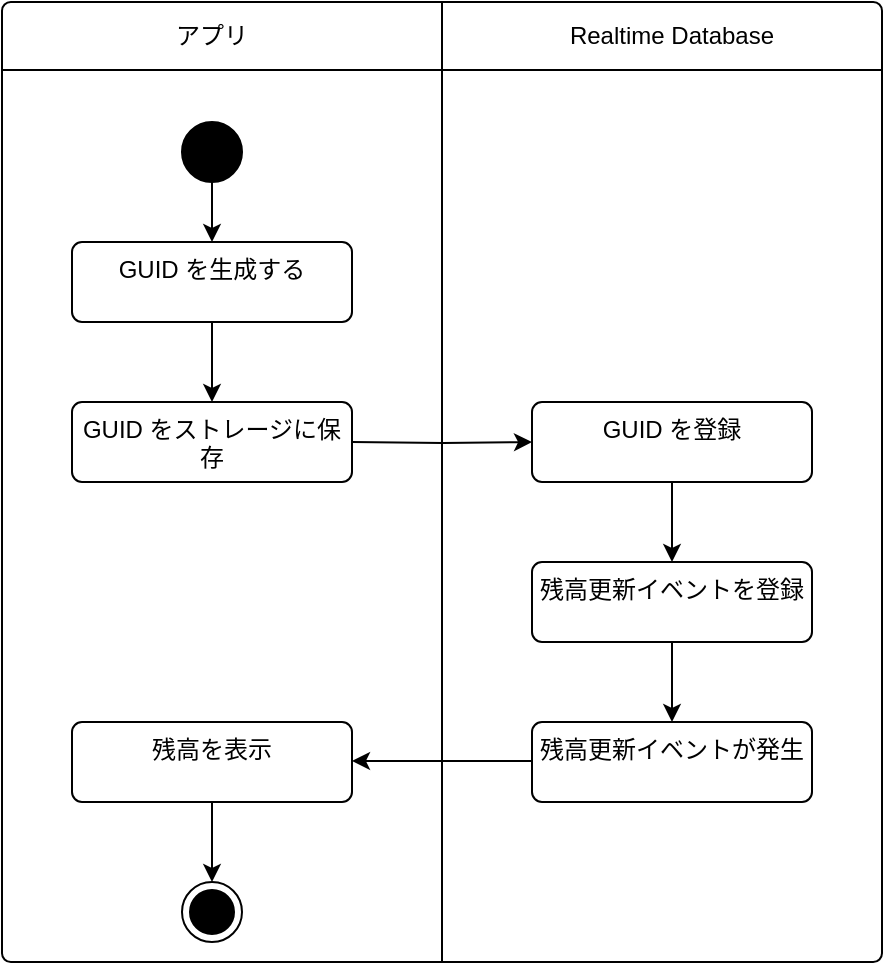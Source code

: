 <mxfile version="24.4.8" type="device" pages="3">
  <diagram name="アプリ初回起動時" id="Tu2F6BnKddibEpa65Hs2">
    <mxGraphModel dx="718" dy="675" grid="1" gridSize="10" guides="1" tooltips="1" connect="1" arrows="1" fold="1" page="1" pageScale="1" pageWidth="827" pageHeight="1169" math="0" shadow="0">
      <root>
        <mxCell id="0" />
        <mxCell id="1" parent="0" />
        <mxCell id="Rcdxc-_7xel-UXi-4hXF-8" value="" style="rounded=1;whiteSpace=wrap;html=1;arcSize=1;" vertex="1" parent="1">
          <mxGeometry x="520" y="40" width="440" height="480" as="geometry" />
        </mxCell>
        <mxCell id="Rcdxc-_7xel-UXi-4hXF-9" value="" style="line;strokeWidth=1;fillColor=none;align=left;verticalAlign=middle;spacingTop=-1;spacingLeft=3;spacingRight=3;rotatable=0;labelPosition=right;points=[];portConstraint=eastwest;strokeColor=inherit;" vertex="1" parent="1">
          <mxGeometry x="520" y="70" width="440" height="8" as="geometry" />
        </mxCell>
        <mxCell id="Rcdxc-_7xel-UXi-4hXF-10" value="" style="endArrow=none;html=1;rounded=0;exitX=0.5;exitY=1;exitDx=0;exitDy=0;" edge="1" parent="1" source="Rcdxc-_7xel-UXi-4hXF-8">
          <mxGeometry width="50" height="50" relative="1" as="geometry">
            <mxPoint x="690" y="90" as="sourcePoint" />
            <mxPoint x="740" y="40" as="targetPoint" />
          </mxGeometry>
        </mxCell>
        <mxCell id="Rcdxc-_7xel-UXi-4hXF-17" style="edgeStyle=orthogonalEdgeStyle;rounded=0;orthogonalLoop=1;jettySize=auto;html=1;entryX=0.5;entryY=0;entryDx=0;entryDy=0;" edge="1" parent="1" source="Rcdxc-_7xel-UXi-4hXF-11" target="Rcdxc-_7xel-UXi-4hXF-12">
          <mxGeometry relative="1" as="geometry" />
        </mxCell>
        <mxCell id="Rcdxc-_7xel-UXi-4hXF-11" value="" style="ellipse;fillColor=strokeColor;html=1;" vertex="1" parent="1">
          <mxGeometry x="610" y="100" width="30" height="30" as="geometry" />
        </mxCell>
        <mxCell id="Rcdxc-_7xel-UXi-4hXF-19" style="edgeStyle=orthogonalEdgeStyle;rounded=0;orthogonalLoop=1;jettySize=auto;html=1;entryX=0;entryY=0.5;entryDx=0;entryDy=0;" edge="1" parent="1" target="Rcdxc-_7xel-UXi-4hXF-18">
          <mxGeometry relative="1" as="geometry">
            <mxPoint x="695" y="260" as="sourcePoint" />
          </mxGeometry>
        </mxCell>
        <mxCell id="Rcdxc-_7xel-UXi-4hXF-24" style="edgeStyle=orthogonalEdgeStyle;rounded=0;orthogonalLoop=1;jettySize=auto;html=1;entryX=0.5;entryY=0;entryDx=0;entryDy=0;" edge="1" parent="1" source="Rcdxc-_7xel-UXi-4hXF-12" target="Rcdxc-_7xel-UXi-4hXF-20">
          <mxGeometry relative="1" as="geometry" />
        </mxCell>
        <mxCell id="Rcdxc-_7xel-UXi-4hXF-12" value="GUID を生成する" style="html=1;align=center;verticalAlign=top;rounded=1;absoluteArcSize=1;arcSize=10;dashed=0;whiteSpace=wrap;" vertex="1" parent="1">
          <mxGeometry x="555" y="160" width="140" height="40" as="geometry" />
        </mxCell>
        <mxCell id="Rcdxc-_7xel-UXi-4hXF-13" value="アプリ" style="text;html=1;align=center;verticalAlign=middle;whiteSpace=wrap;rounded=0;" vertex="1" parent="1">
          <mxGeometry x="595" y="42" width="60" height="30" as="geometry" />
        </mxCell>
        <mxCell id="Rcdxc-_7xel-UXi-4hXF-16" value="Realtime Database" style="text;html=1;align=center;verticalAlign=middle;whiteSpace=wrap;rounded=0;" vertex="1" parent="1">
          <mxGeometry x="800" y="42" width="110" height="30" as="geometry" />
        </mxCell>
        <mxCell id="Rcdxc-_7xel-UXi-4hXF-22" style="edgeStyle=orthogonalEdgeStyle;rounded=0;orthogonalLoop=1;jettySize=auto;html=1;" edge="1" parent="1" source="Rcdxc-_7xel-UXi-4hXF-18">
          <mxGeometry relative="1" as="geometry">
            <mxPoint x="855" y="320" as="targetPoint" />
          </mxGeometry>
        </mxCell>
        <mxCell id="Rcdxc-_7xel-UXi-4hXF-18" value="GUID を登録" style="html=1;align=center;verticalAlign=top;rounded=1;absoluteArcSize=1;arcSize=10;dashed=0;whiteSpace=wrap;" vertex="1" parent="1">
          <mxGeometry x="785" y="240" width="140" height="40" as="geometry" />
        </mxCell>
        <mxCell id="Rcdxc-_7xel-UXi-4hXF-20" value="GUID をストレージに保存" style="html=1;align=center;verticalAlign=top;rounded=1;absoluteArcSize=1;arcSize=10;dashed=0;whiteSpace=wrap;" vertex="1" parent="1">
          <mxGeometry x="555" y="240" width="140" height="40" as="geometry" />
        </mxCell>
        <mxCell id="Rcdxc-_7xel-UXi-4hXF-23" style="edgeStyle=orthogonalEdgeStyle;rounded=0;orthogonalLoop=1;jettySize=auto;html=1;entryX=1;entryY=0.5;entryDx=0;entryDy=0;" edge="1" parent="1">
          <mxGeometry relative="1" as="geometry">
            <mxPoint x="785" y="419.5" as="sourcePoint" />
            <mxPoint x="695" y="419.5" as="targetPoint" />
          </mxGeometry>
        </mxCell>
        <mxCell id="Rcdxc-_7xel-UXi-4hXF-26" style="edgeStyle=orthogonalEdgeStyle;rounded=0;orthogonalLoop=1;jettySize=auto;html=1;" edge="1" parent="1" source="Rcdxc-_7xel-UXi-4hXF-21" target="Rcdxc-_7xel-UXi-4hXF-25">
          <mxGeometry relative="1" as="geometry" />
        </mxCell>
        <mxCell id="Rcdxc-_7xel-UXi-4hXF-21" value="残高更新イベントを登録" style="html=1;align=center;verticalAlign=top;rounded=1;absoluteArcSize=1;arcSize=10;dashed=0;whiteSpace=wrap;" vertex="1" parent="1">
          <mxGeometry x="785" y="320" width="140" height="40" as="geometry" />
        </mxCell>
        <mxCell id="Rcdxc-_7xel-UXi-4hXF-25" value="残高更新イベントが発生" style="html=1;align=center;verticalAlign=top;rounded=1;absoluteArcSize=1;arcSize=10;dashed=0;whiteSpace=wrap;" vertex="1" parent="1">
          <mxGeometry x="785" y="400" width="140" height="40" as="geometry" />
        </mxCell>
        <mxCell id="0lg9xXu4hSXiHYOvOTL5-3" style="edgeStyle=orthogonalEdgeStyle;rounded=0;orthogonalLoop=1;jettySize=auto;html=1;entryX=0.5;entryY=0;entryDx=0;entryDy=0;" edge="1" parent="1" source="Rcdxc-_7xel-UXi-4hXF-27" target="0lg9xXu4hSXiHYOvOTL5-2">
          <mxGeometry relative="1" as="geometry" />
        </mxCell>
        <mxCell id="Rcdxc-_7xel-UXi-4hXF-27" value="残高を表示" style="html=1;align=center;verticalAlign=top;rounded=1;absoluteArcSize=1;arcSize=10;dashed=0;whiteSpace=wrap;" vertex="1" parent="1">
          <mxGeometry x="555" y="400" width="140" height="40" as="geometry" />
        </mxCell>
        <mxCell id="0lg9xXu4hSXiHYOvOTL5-2" value="" style="ellipse;html=1;shape=endState;fillColor=strokeColor;" vertex="1" parent="1">
          <mxGeometry x="610" y="480" width="30" height="30" as="geometry" />
        </mxCell>
      </root>
    </mxGraphModel>
  </diagram>
  <diagram id="VSj1zo-bhvWg6m9tfq-D" name="アプリ再起動時">
    <mxGraphModel dx="416" dy="391" grid="1" gridSize="10" guides="1" tooltips="1" connect="1" arrows="1" fold="1" page="1" pageScale="1" pageWidth="827" pageHeight="1169" math="0" shadow="0">
      <root>
        <mxCell id="0" />
        <mxCell id="1" parent="0" />
        <mxCell id="xUsrllP5Jz2IELpDCt5k-1" value="" style="rounded=1;whiteSpace=wrap;html=1;arcSize=1;" vertex="1" parent="1">
          <mxGeometry x="520" y="40" width="440" height="320" as="geometry" />
        </mxCell>
        <mxCell id="xUsrllP5Jz2IELpDCt5k-2" value="" style="line;strokeWidth=1;fillColor=none;align=left;verticalAlign=middle;spacingTop=-1;spacingLeft=3;spacingRight=3;rotatable=0;labelPosition=right;points=[];portConstraint=eastwest;strokeColor=inherit;" vertex="1" parent="1">
          <mxGeometry x="520" y="70" width="440" height="8" as="geometry" />
        </mxCell>
        <mxCell id="xUsrllP5Jz2IELpDCt5k-3" value="" style="endArrow=none;html=1;rounded=0;exitX=0.5;exitY=1;exitDx=0;exitDy=0;" edge="1" parent="1" source="xUsrllP5Jz2IELpDCt5k-1">
          <mxGeometry width="50" height="50" relative="1" as="geometry">
            <mxPoint x="690" y="90" as="sourcePoint" />
            <mxPoint x="740" y="40" as="targetPoint" />
          </mxGeometry>
        </mxCell>
        <mxCell id="xUsrllP5Jz2IELpDCt5k-4" style="edgeStyle=orthogonalEdgeStyle;rounded=0;orthogonalLoop=1;jettySize=auto;html=1;entryX=0.5;entryY=0;entryDx=0;entryDy=0;" edge="1" parent="1" source="xUsrllP5Jz2IELpDCt5k-5" target="xUsrllP5Jz2IELpDCt5k-8">
          <mxGeometry relative="1" as="geometry" />
        </mxCell>
        <mxCell id="xUsrllP5Jz2IELpDCt5k-5" value="" style="ellipse;fillColor=strokeColor;html=1;" vertex="1" parent="1">
          <mxGeometry x="610" y="100" width="30" height="30" as="geometry" />
        </mxCell>
        <mxCell id="xUsrllP5Jz2IELpDCt5k-19" style="edgeStyle=orthogonalEdgeStyle;rounded=0;orthogonalLoop=1;jettySize=auto;html=1;entryX=0;entryY=0.5;entryDx=0;entryDy=0;" edge="1" parent="1" source="xUsrllP5Jz2IELpDCt5k-8" target="xUsrllP5Jz2IELpDCt5k-16">
          <mxGeometry relative="1" as="geometry" />
        </mxCell>
        <mxCell id="xUsrllP5Jz2IELpDCt5k-8" value="GUID をストレージから読み込む" style="html=1;align=center;verticalAlign=top;rounded=1;absoluteArcSize=1;arcSize=10;dashed=0;whiteSpace=wrap;" vertex="1" parent="1">
          <mxGeometry x="555" y="160" width="140" height="40" as="geometry" />
        </mxCell>
        <mxCell id="xUsrllP5Jz2IELpDCt5k-9" value="アプリ" style="text;html=1;align=center;verticalAlign=middle;whiteSpace=wrap;rounded=0;" vertex="1" parent="1">
          <mxGeometry x="595" y="42" width="60" height="30" as="geometry" />
        </mxCell>
        <mxCell id="xUsrllP5Jz2IELpDCt5k-10" value="Realtime Database" style="text;html=1;align=center;verticalAlign=middle;whiteSpace=wrap;rounded=0;" vertex="1" parent="1">
          <mxGeometry x="800" y="42" width="110" height="30" as="geometry" />
        </mxCell>
        <mxCell id="xUsrllP5Jz2IELpDCt5k-14" style="edgeStyle=orthogonalEdgeStyle;rounded=0;orthogonalLoop=1;jettySize=auto;html=1;entryX=1;entryY=0.5;entryDx=0;entryDy=0;" edge="1" parent="1">
          <mxGeometry relative="1" as="geometry">
            <mxPoint x="785" y="259.5" as="sourcePoint" />
            <mxPoint x="695" y="259.5" as="targetPoint" />
          </mxGeometry>
        </mxCell>
        <mxCell id="xUsrllP5Jz2IELpDCt5k-15" style="edgeStyle=orthogonalEdgeStyle;rounded=0;orthogonalLoop=1;jettySize=auto;html=1;" edge="1" parent="1" source="xUsrllP5Jz2IELpDCt5k-16" target="xUsrllP5Jz2IELpDCt5k-17">
          <mxGeometry relative="1" as="geometry" />
        </mxCell>
        <mxCell id="xUsrllP5Jz2IELpDCt5k-16" value="残高更新イベントを登録" style="html=1;align=center;verticalAlign=top;rounded=1;absoluteArcSize=1;arcSize=10;dashed=0;whiteSpace=wrap;" vertex="1" parent="1">
          <mxGeometry x="785" y="160" width="140" height="40" as="geometry" />
        </mxCell>
        <mxCell id="xUsrllP5Jz2IELpDCt5k-17" value="残高更新イベントが発生" style="html=1;align=center;verticalAlign=top;rounded=1;absoluteArcSize=1;arcSize=10;dashed=0;whiteSpace=wrap;" vertex="1" parent="1">
          <mxGeometry x="785" y="240" width="140" height="40" as="geometry" />
        </mxCell>
        <mxCell id="xUsrllP5Jz2IELpDCt5k-18" value="残高を表示" style="html=1;align=center;verticalAlign=top;rounded=1;absoluteArcSize=1;arcSize=10;dashed=0;whiteSpace=wrap;" vertex="1" parent="1">
          <mxGeometry x="555" y="240" width="140" height="40" as="geometry" />
        </mxCell>
        <mxCell id="lWMjLJ93ZOqf_iWU3fdg-1" style="edgeStyle=orthogonalEdgeStyle;rounded=0;orthogonalLoop=1;jettySize=auto;html=1;entryX=0.5;entryY=0;entryDx=0;entryDy=0;exitX=0.5;exitY=1;exitDx=0;exitDy=0;" edge="1" parent="1" target="lWMjLJ93ZOqf_iWU3fdg-2" source="xUsrllP5Jz2IELpDCt5k-18">
          <mxGeometry relative="1" as="geometry">
            <mxPoint x="625" y="280" as="sourcePoint" />
          </mxGeometry>
        </mxCell>
        <mxCell id="lWMjLJ93ZOqf_iWU3fdg-2" value="" style="ellipse;html=1;shape=endState;fillColor=strokeColor;" vertex="1" parent="1">
          <mxGeometry x="610" y="320" width="30" height="30" as="geometry" />
        </mxCell>
      </root>
    </mxGraphModel>
  </diagram>
  <diagram id="8pFOPlKsR-mIBC1GgFa4" name="Database更新時">
    <mxGraphModel dx="790" dy="743" grid="1" gridSize="10" guides="1" tooltips="1" connect="1" arrows="1" fold="1" page="1" pageScale="1" pageWidth="827" pageHeight="1169" math="0" shadow="0">
      <root>
        <mxCell id="0" />
        <mxCell id="1" parent="0" />
        <mxCell id="cKzGKgVGN58bk-rzfeN8-1" value="" style="rounded=1;whiteSpace=wrap;html=1;arcSize=1;" vertex="1" parent="1">
          <mxGeometry x="520" y="40" width="440" height="320" as="geometry" />
        </mxCell>
        <mxCell id="cKzGKgVGN58bk-rzfeN8-2" value="" style="line;strokeWidth=1;fillColor=none;align=left;verticalAlign=middle;spacingTop=-1;spacingLeft=3;spacingRight=3;rotatable=0;labelPosition=right;points=[];portConstraint=eastwest;strokeColor=inherit;" vertex="1" parent="1">
          <mxGeometry x="520" y="70" width="440" height="8" as="geometry" />
        </mxCell>
        <mxCell id="cKzGKgVGN58bk-rzfeN8-3" value="" style="endArrow=none;html=1;rounded=0;exitX=0.5;exitY=1;exitDx=0;exitDy=0;" edge="1" parent="1" source="cKzGKgVGN58bk-rzfeN8-1">
          <mxGeometry width="50" height="50" relative="1" as="geometry">
            <mxPoint x="690" y="90" as="sourcePoint" />
            <mxPoint x="740" y="40" as="targetPoint" />
          </mxGeometry>
        </mxCell>
        <mxCell id="cKzGKgVGN58bk-rzfeN8-4" style="edgeStyle=orthogonalEdgeStyle;rounded=0;orthogonalLoop=1;jettySize=auto;html=1;entryX=0.5;entryY=0;entryDx=0;entryDy=0;" edge="1" parent="1" source="cKzGKgVGN58bk-rzfeN8-5">
          <mxGeometry relative="1" as="geometry">
            <mxPoint x="855" y="160" as="targetPoint" />
          </mxGeometry>
        </mxCell>
        <mxCell id="cKzGKgVGN58bk-rzfeN8-5" value="" style="ellipse;fillColor=strokeColor;html=1;" vertex="1" parent="1">
          <mxGeometry x="840" y="100" width="30" height="30" as="geometry" />
        </mxCell>
        <mxCell id="cKzGKgVGN58bk-rzfeN8-7" style="edgeStyle=orthogonalEdgeStyle;rounded=0;orthogonalLoop=1;jettySize=auto;html=1;entryX=0.5;entryY=0;entryDx=0;entryDy=0;" edge="1" parent="1" source="cKzGKgVGN58bk-rzfeN8-8">
          <mxGeometry relative="1" as="geometry">
            <mxPoint x="625" y="240" as="targetPoint" />
          </mxGeometry>
        </mxCell>
        <mxCell id="cKzGKgVGN58bk-rzfeN8-9" value="アプリ" style="text;html=1;align=center;verticalAlign=middle;whiteSpace=wrap;rounded=0;" vertex="1" parent="1">
          <mxGeometry x="595" y="42" width="60" height="30" as="geometry" />
        </mxCell>
        <mxCell id="cKzGKgVGN58bk-rzfeN8-10" value="Realtime Database" style="text;html=1;align=center;verticalAlign=middle;whiteSpace=wrap;rounded=0;" vertex="1" parent="1">
          <mxGeometry x="800" y="42" width="110" height="30" as="geometry" />
        </mxCell>
        <mxCell id="cKzGKgVGN58bk-rzfeN8-12" value="残高を更新" style="html=1;align=center;verticalAlign=top;rounded=1;absoluteArcSize=1;arcSize=10;dashed=0;whiteSpace=wrap;" vertex="1" parent="1">
          <mxGeometry x="785" y="160" width="140" height="40" as="geometry" />
        </mxCell>
        <mxCell id="cKzGKgVGN58bk-rzfeN8-14" style="edgeStyle=orthogonalEdgeStyle;rounded=0;orthogonalLoop=1;jettySize=auto;html=1;entryX=1;entryY=0.5;entryDx=0;entryDy=0;" edge="1" parent="1">
          <mxGeometry relative="1" as="geometry">
            <mxPoint x="785" y="259.5" as="sourcePoint" />
            <mxPoint x="695" y="259.5" as="targetPoint" />
          </mxGeometry>
        </mxCell>
        <mxCell id="cKzGKgVGN58bk-rzfeN8-15" style="edgeStyle=orthogonalEdgeStyle;rounded=0;orthogonalLoop=1;jettySize=auto;html=1;" edge="1" parent="1" target="cKzGKgVGN58bk-rzfeN8-17">
          <mxGeometry relative="1" as="geometry">
            <mxPoint x="855" y="200" as="sourcePoint" />
          </mxGeometry>
        </mxCell>
        <mxCell id="cKzGKgVGN58bk-rzfeN8-17" value="残高更新イベントが発生" style="html=1;align=center;verticalAlign=top;rounded=1;absoluteArcSize=1;arcSize=10;dashed=0;whiteSpace=wrap;" vertex="1" parent="1">
          <mxGeometry x="785" y="240" width="140" height="40" as="geometry" />
        </mxCell>
        <mxCell id="cKzGKgVGN58bk-rzfeN8-18" value="残高を表示" style="html=1;align=center;verticalAlign=top;rounded=1;absoluteArcSize=1;arcSize=10;dashed=0;whiteSpace=wrap;" vertex="1" parent="1">
          <mxGeometry x="555" y="240" width="140" height="40" as="geometry" />
        </mxCell>
        <mxCell id="TC_w6KPuRaAa0YWryP4U-1" style="edgeStyle=orthogonalEdgeStyle;rounded=0;orthogonalLoop=1;jettySize=auto;html=1;entryX=0.5;entryY=0;entryDx=0;entryDy=0;exitX=0.5;exitY=1;exitDx=0;exitDy=0;" edge="1" parent="1" target="TC_w6KPuRaAa0YWryP4U-2" source="cKzGKgVGN58bk-rzfeN8-18">
          <mxGeometry relative="1" as="geometry">
            <mxPoint x="625" y="280" as="sourcePoint" />
          </mxGeometry>
        </mxCell>
        <mxCell id="TC_w6KPuRaAa0YWryP4U-2" value="" style="ellipse;html=1;shape=endState;fillColor=strokeColor;" vertex="1" parent="1">
          <mxGeometry x="610" y="320" width="30" height="30" as="geometry" />
        </mxCell>
      </root>
    </mxGraphModel>
  </diagram>
</mxfile>
